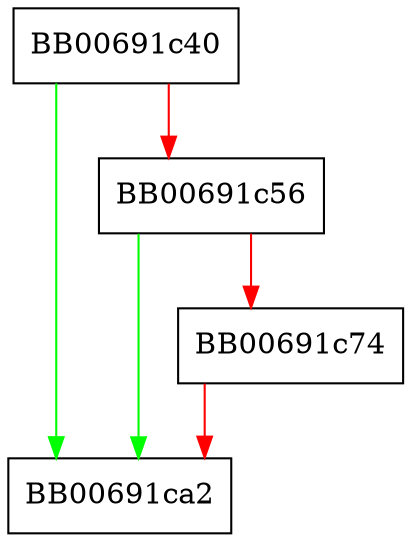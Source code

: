 digraph aes_192_ctr_newctx {
  node [shape="box"];
  graph [splines=ortho];
  BB00691c40 -> BB00691ca2 [color="green"];
  BB00691c40 -> BB00691c56 [color="red"];
  BB00691c56 -> BB00691ca2 [color="green"];
  BB00691c56 -> BB00691c74 [color="red"];
  BB00691c74 -> BB00691ca2 [color="red"];
}